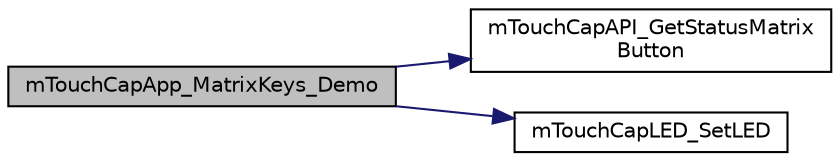 digraph "mTouchCapApp_MatrixKeys_Demo"
{
  edge [fontname="Helvetica",fontsize="10",labelfontname="Helvetica",labelfontsize="10"];
  node [fontname="Helvetica",fontsize="10",shape=record];
  rankdir="LR";
  Node1 [label="mTouchCapApp_MatrixKeys_Demo",height=0.2,width=0.4,color="black", fillcolor="grey75", style="filled", fontcolor="black"];
  Node1 -> Node2 [color="midnightblue",fontsize="10",style="solid",fontname="Helvetica"];
  Node2 [label="mTouchCapAPI_GetStatusMatrix\lButton",height=0.2,width=0.4,color="black", fillcolor="white", style="filled",URL="$m_touch_cap_a_p_i_8h.html#aa8ea0e67e38bbefc571f993835d111dd"];
  Node1 -> Node3 [color="midnightblue",fontsize="10",style="solid",fontname="Helvetica"];
  Node3 [label="mTouchCapLED_SetLED",height=0.2,width=0.4,color="black", fillcolor="white", style="filled",URL="$m_touch_cap_l_e_d_8h.html#a382f2aeefb43c2c625efe8666c9fe326"];
}
